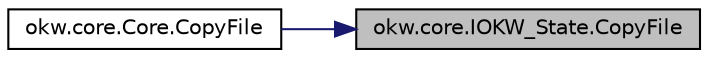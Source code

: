 digraph "okw.core.IOKW_State.CopyFile"
{
 // INTERACTIVE_SVG=YES
 // LATEX_PDF_SIZE
  edge [fontname="Helvetica",fontsize="10",labelfontname="Helvetica",labelfontsize="10"];
  node [fontname="Helvetica",fontsize="10",shape=record];
  rankdir="RL";
  Node784 [label="okw.core.IOKW_State.CopyFile",height=0.2,width=0.4,color="black", fillcolor="grey75", style="filled", fontcolor="black",tooltip="Copiert die gegebene Quelldatei zur Zieldatei."];
  Node784 -> Node785 [dir="back",color="midnightblue",fontsize="10",style="solid",fontname="Helvetica"];
  Node785 [label="okw.core.Core.CopyFile",height=0.2,width=0.4,color="black", fillcolor="white", style="filled",URL="$classokw_1_1core_1_1_core.html#a9eaef26bb78a9014d69cac3f0e669ee4",tooltip="Copiert die gegebene Quelldatei zur Zieldatei."];
}
